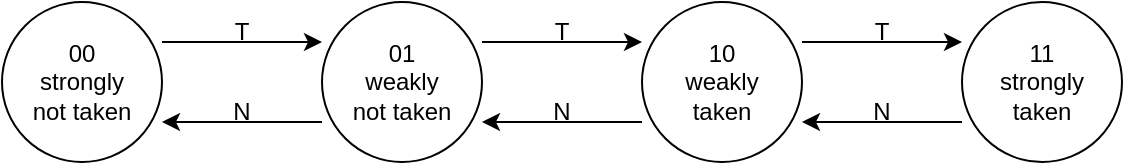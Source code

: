 <mxfile version="20.8.16" type="device"><diagram id="fjk7___cKXe3c3ryXNjC" name="Page-1"><mxGraphModel dx="1509" dy="804" grid="1" gridSize="10" guides="1" tooltips="1" connect="1" arrows="1" fold="1" page="1" pageScale="1" pageWidth="850" pageHeight="1100" math="0" shadow="0"><root><mxCell id="0"/><mxCell id="1" parent="0"/><mxCell id="aZRsVP4J26j_kgT1GImB-1" value="" style="ellipse;whiteSpace=wrap;html=1;aspect=fixed;fillColor=none;" vertex="1" parent="1"><mxGeometry width="80" height="80" as="geometry"/></mxCell><mxCell id="aZRsVP4J26j_kgT1GImB-2" value="" style="ellipse;whiteSpace=wrap;html=1;aspect=fixed;fillColor=none;" vertex="1" parent="1"><mxGeometry x="160" width="80" height="80" as="geometry"/></mxCell><mxCell id="aZRsVP4J26j_kgT1GImB-3" value="" style="ellipse;whiteSpace=wrap;html=1;aspect=fixed;fillColor=none;" vertex="1" parent="1"><mxGeometry x="320" width="80" height="80" as="geometry"/></mxCell><mxCell id="aZRsVP4J26j_kgT1GImB-4" value="" style="ellipse;whiteSpace=wrap;html=1;aspect=fixed;fillColor=none;" vertex="1" parent="1"><mxGeometry x="480" width="80" height="80" as="geometry"/></mxCell><mxCell id="aZRsVP4J26j_kgT1GImB-14" value="" style="endArrow=classic;html=1;curved=1;" edge="1" parent="1"><mxGeometry width="50" height="50" relative="1" as="geometry"><mxPoint x="80" y="20" as="sourcePoint"/><mxPoint x="160" y="20" as="targetPoint"/></mxGeometry></mxCell><mxCell id="aZRsVP4J26j_kgT1GImB-15" value="T" style="text;strokeColor=none;align=center;fillColor=none;html=1;verticalAlign=middle;whiteSpace=wrap;rounded=0;" vertex="1" parent="1"><mxGeometry x="90" width="60" height="30" as="geometry"/></mxCell><mxCell id="aZRsVP4J26j_kgT1GImB-16" value="" style="endArrow=classic;html=1;curved=1;" edge="1" parent="1"><mxGeometry width="50" height="50" relative="1" as="geometry"><mxPoint x="240" y="20" as="sourcePoint"/><mxPoint x="320" y="20" as="targetPoint"/></mxGeometry></mxCell><mxCell id="aZRsVP4J26j_kgT1GImB-17" value="T" style="text;strokeColor=none;align=center;fillColor=none;html=1;verticalAlign=middle;whiteSpace=wrap;rounded=0;" vertex="1" parent="1"><mxGeometry x="250" width="60" height="30" as="geometry"/></mxCell><mxCell id="aZRsVP4J26j_kgT1GImB-18" value="" style="endArrow=classic;html=1;curved=1;" edge="1" parent="1"><mxGeometry width="50" height="50" relative="1" as="geometry"><mxPoint x="400" y="20" as="sourcePoint"/><mxPoint x="480" y="20" as="targetPoint"/></mxGeometry></mxCell><mxCell id="aZRsVP4J26j_kgT1GImB-19" value="T" style="text;strokeColor=none;align=center;fillColor=none;html=1;verticalAlign=middle;whiteSpace=wrap;rounded=0;" vertex="1" parent="1"><mxGeometry x="410" width="60" height="30" as="geometry"/></mxCell><mxCell id="aZRsVP4J26j_kgT1GImB-20" value="" style="endArrow=classic;html=1;curved=1;" edge="1" parent="1"><mxGeometry width="50" height="50" relative="1" as="geometry"><mxPoint x="160" y="60" as="sourcePoint"/><mxPoint x="80" y="60" as="targetPoint"/></mxGeometry></mxCell><mxCell id="aZRsVP4J26j_kgT1GImB-21" value="N" style="text;strokeColor=none;align=center;fillColor=none;html=1;verticalAlign=middle;whiteSpace=wrap;rounded=0;" vertex="1" parent="1"><mxGeometry x="90" y="40" width="60" height="30" as="geometry"/></mxCell><mxCell id="aZRsVP4J26j_kgT1GImB-22" value="" style="endArrow=classic;html=1;curved=1;" edge="1" parent="1"><mxGeometry width="50" height="50" relative="1" as="geometry"><mxPoint x="320" y="60" as="sourcePoint"/><mxPoint x="240" y="60" as="targetPoint"/></mxGeometry></mxCell><mxCell id="aZRsVP4J26j_kgT1GImB-23" value="N" style="text;strokeColor=none;align=center;fillColor=none;html=1;verticalAlign=middle;whiteSpace=wrap;rounded=0;" vertex="1" parent="1"><mxGeometry x="250" y="40" width="60" height="30" as="geometry"/></mxCell><mxCell id="aZRsVP4J26j_kgT1GImB-24" value="" style="endArrow=classic;html=1;curved=1;" edge="1" parent="1"><mxGeometry width="50" height="50" relative="1" as="geometry"><mxPoint x="480" y="60" as="sourcePoint"/><mxPoint x="400" y="60" as="targetPoint"/></mxGeometry></mxCell><mxCell id="aZRsVP4J26j_kgT1GImB-25" value="N" style="text;strokeColor=none;align=center;fillColor=none;html=1;verticalAlign=middle;whiteSpace=wrap;rounded=0;" vertex="1" parent="1"><mxGeometry x="410" y="40" width="60" height="30" as="geometry"/></mxCell><mxCell id="aZRsVP4J26j_kgT1GImB-26" value="00&lt;br&gt;strongly&lt;br&gt;not taken" style="text;strokeColor=none;align=center;fillColor=none;html=1;verticalAlign=middle;whiteSpace=wrap;rounded=0;" vertex="1" parent="1"><mxGeometry x="10" y="25" width="60" height="30" as="geometry"/></mxCell><mxCell id="aZRsVP4J26j_kgT1GImB-28" value="01&lt;br&gt;weakly&lt;br&gt;not taken" style="text;strokeColor=none;align=center;fillColor=none;html=1;verticalAlign=middle;whiteSpace=wrap;rounded=0;" vertex="1" parent="1"><mxGeometry x="170" y="25" width="60" height="30" as="geometry"/></mxCell><mxCell id="aZRsVP4J26j_kgT1GImB-29" value="10&lt;br&gt;weakly&lt;br&gt;taken" style="text;strokeColor=none;align=center;fillColor=none;html=1;verticalAlign=middle;whiteSpace=wrap;rounded=0;" vertex="1" parent="1"><mxGeometry x="330" y="25" width="60" height="30" as="geometry"/></mxCell><mxCell id="aZRsVP4J26j_kgT1GImB-30" value="11&lt;br&gt;strongly&lt;br&gt;taken" style="text;strokeColor=none;align=center;fillColor=none;html=1;verticalAlign=middle;whiteSpace=wrap;rounded=0;" vertex="1" parent="1"><mxGeometry x="490" y="25" width="60" height="30" as="geometry"/></mxCell></root></mxGraphModel></diagram></mxfile>